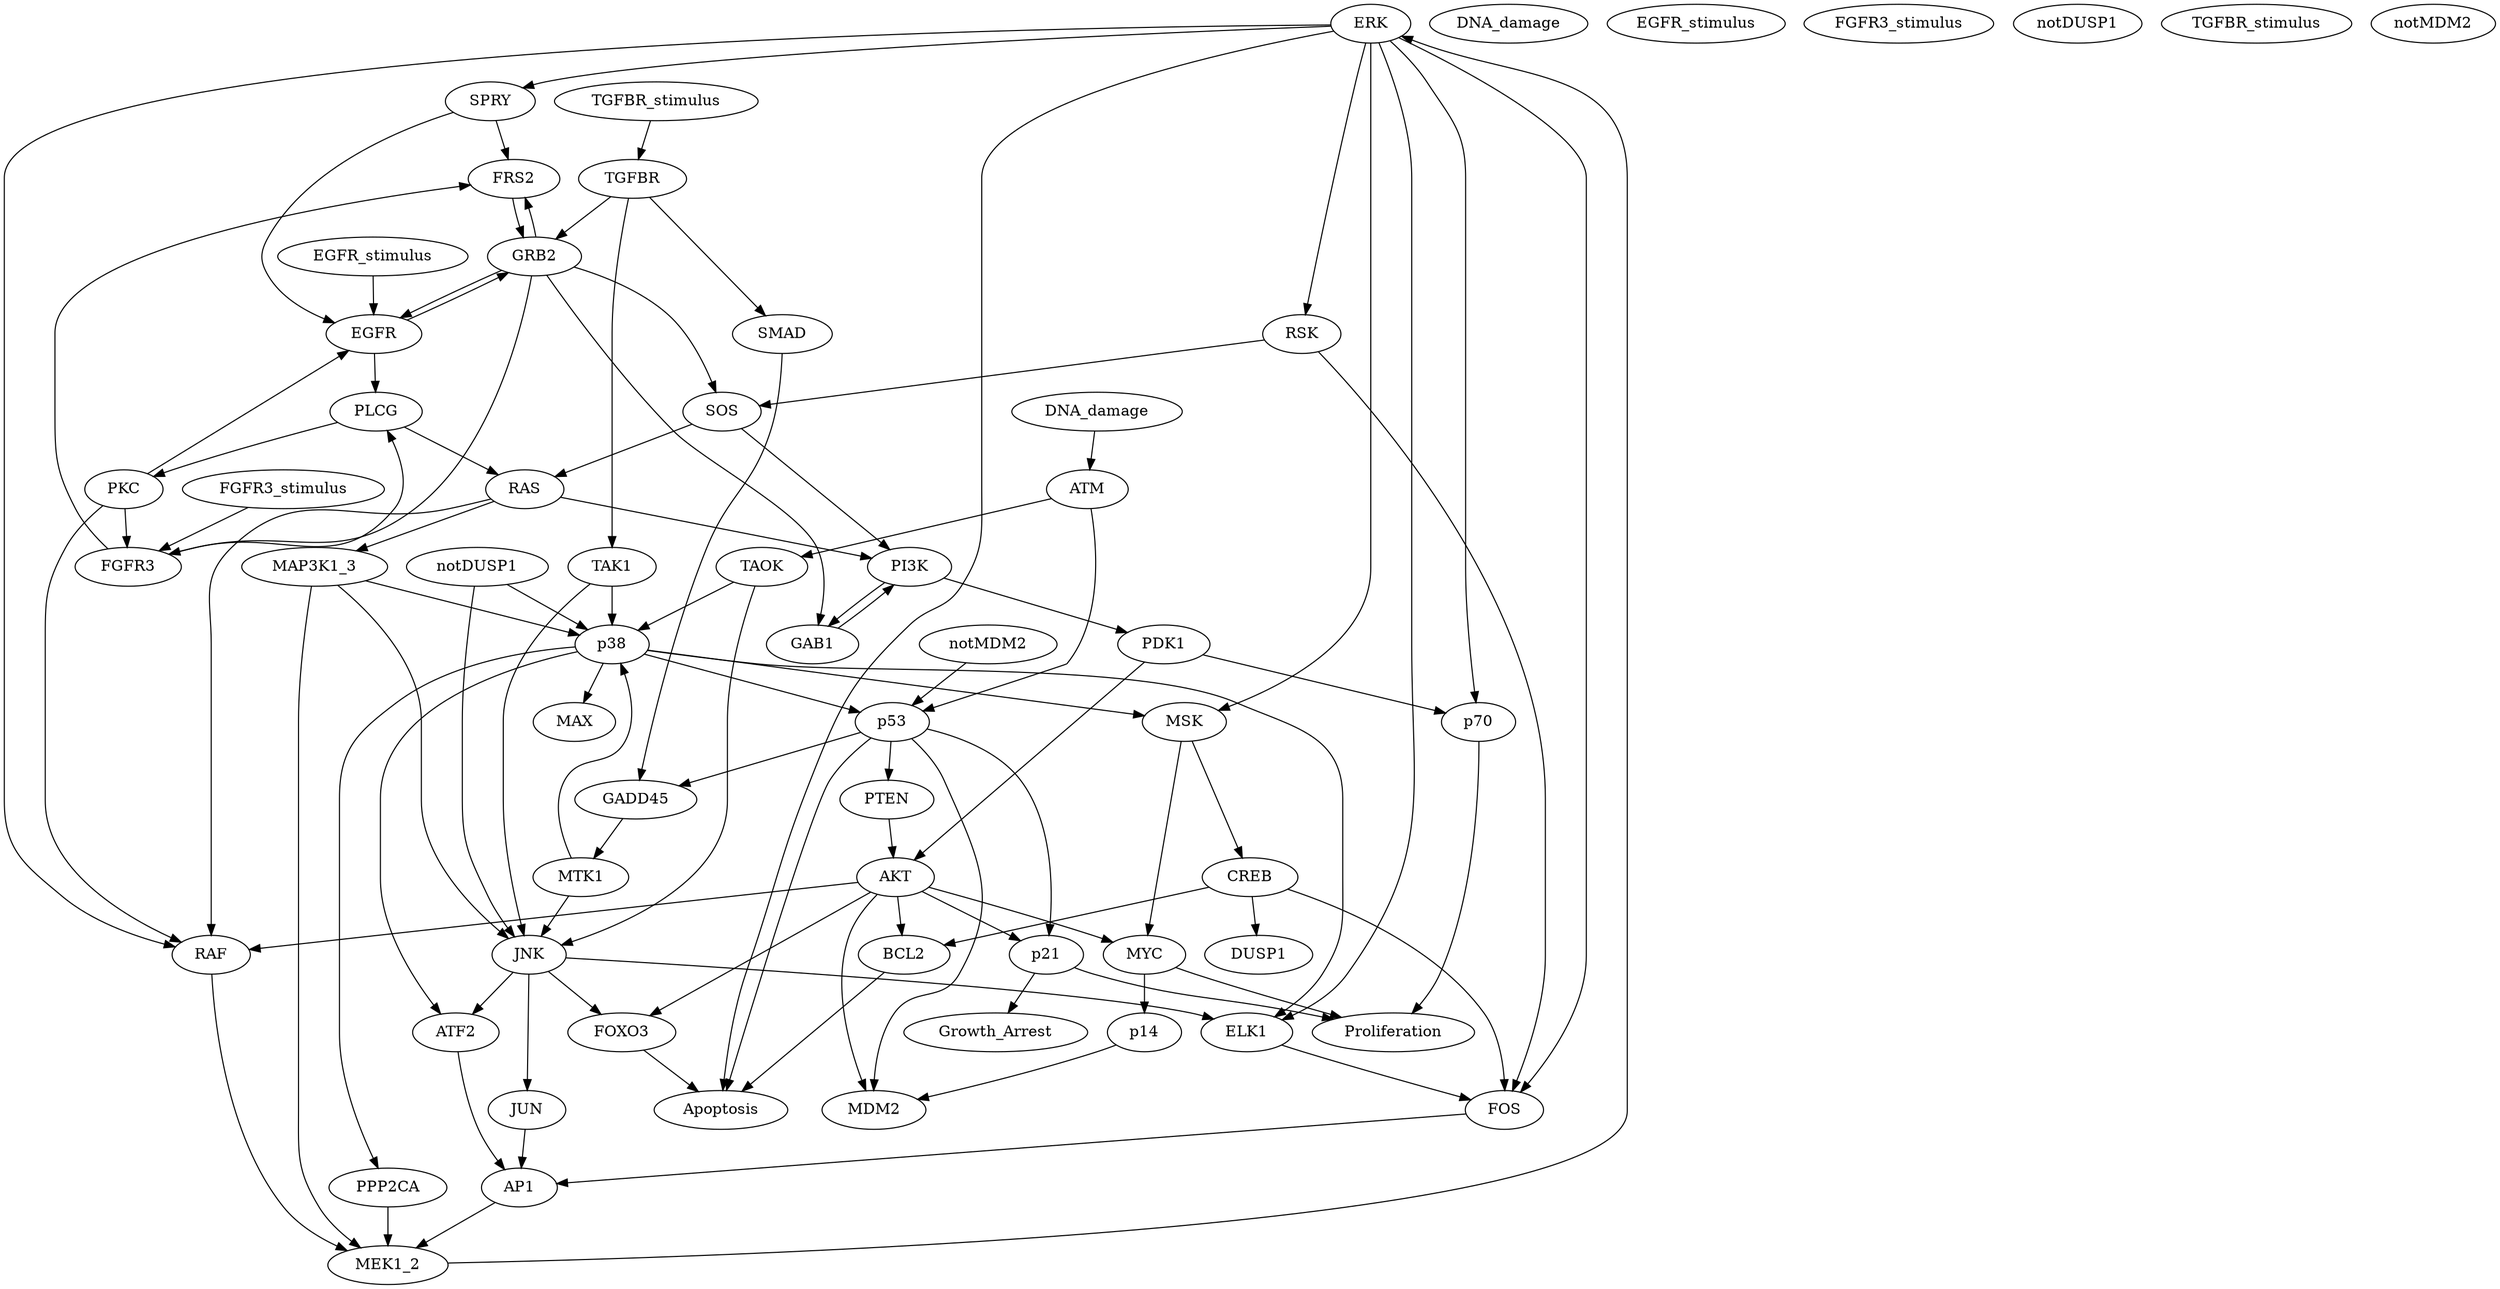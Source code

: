 strict digraph  {
" ERK " [equation="  ( MEK1_2 ) "];
" MYC " [equation="  ( MSK && (  (  ( AKT )  )  ) ) "];
" p53 " [equation="  ( p38 && (  (  ( notMDM2 )  )  ) )  || ( ATM && (  (  ( notMDM2 )  )  ) ) "];
" RSK " [equation="  ( ERK ) "];
" RAS " [equation="  ( SOS )  || ( PLCG ) "];
" SMAD " [equation="  ( TGFBR ) "];
" MEK1_2 " [equation="  (  (  ( RAF  ) && not ( AP1  )  ) && not ( PPP2CA  )  )  || (  (  ( MAP3K1_3  ) && not ( AP1  )  ) && not ( PPP2CA  )  ) "];
" MAX " [equation="  ( p38 ) "];
" PI3K " [equation="  ( GAB1 )  || ( RAS && (  (  ( SOS )  )  ) ) "];
" Growth_Arrest " [equation="  ( p21 ) "];
" MSK " [equation="  ( p38 )  || ( ERK ) "];
" Proliferation " [equation="  (  ( p70 && (  (  ( MYC )  )  )  ) && not ( p21  )  ) "];
" p21 " [equation="  (  ( p53  ) && not ( AKT  )  ) "];
" PDK1 " [equation="  ( PI3K ) "];
" SPRY " [equation="  ( ERK ) "];
" GADD45 " [equation="  ( p53 )  || ( SMAD ) "];
" DUSP1 " [equation="  ( CREB ) "];
" FRS2 " [equation="  (  (  ( FGFR3  ) && not ( SPRY  )  ) && not ( GRB2  )  ) "];
" ATF2 " [equation="  ( JNK )  || ( p38 ) "];
" p38 " [equation="  ( TAK1 && (  (  ( notDUSP1 )  )  ) )  || ( MAP3K1_3 && (  (  ( MTK1 )  )  ) )  || ( MTK1 && (  (  ( notDUSP1 )  )  ) )  || ( TAOK && (  (  ( MAP3K1_3 )  )  ) ) "];
" PKC " [equation="  ( PLCG ) "];
" p70 " [equation="  ( PDK1 && (  (  ( ERK )  )  ) ) "];
" GRB2 " [equation="  ( FRS2 )  || ( TGFBR )  || ( EGFR ) "];
" ELK1 " [equation="  ( p38 )  || ( JNK )  || ( ERK ) "];
" AP1 " [equation="  ( JUN && (  (  ( FOS || ATF2 )  )  ) ) "];
" MAP3K1_3 " [equation="  ( RAS ) "];
" GAB1 " [equation="  ( PI3K )  || ( GRB2 ) "];
" CREB " [equation="  ( MSK ) "];
" PTEN " [equation="  ( p53 ) "];
" BCL2 " [equation="  ( CREB && (  (  ( AKT )  )  ) ) "];
" ATM " [equation="  ( DNA_damage ) "];
" EGFR " [equation="  (  (  ( EGFR_stimulus  ) && not ( PKC  )  ) && not ( GRB2  )  )  || (  (  ( SPRY  ) && not ( PKC  )  ) && not ( GRB2  )  ) "];
" JUN " [equation="  ( JNK ) "];
" AKT " [equation="  (  ( PDK1  ) && not ( PTEN  )  ) "];
" Apoptosis " [equation="  (  (  ( FOXO3 && (  (  ( p53 )  )  )  ) && not ( BCL2  )  ) && not ( ERK  )  ) "];
" PPP2CA " [equation="  ( p38 ) "];
" TAOK " [equation="  ( ATM ) "];
" MDM2 " [equation="  (  ( AKT  ) && not ( p14  )  )  || (  ( p53  ) && not ( p14  )  ) "];
" JNK " [equation="  ( TAK1 && (  (  ( TAOK )  )  ) )  || ( MAP3K1_3 && (  (  ( notDUSP1 )  )  ) )  || ( MTK1 && (  (  ( notDUSP1 )  )  ) )  || ( TAOK && (  (  ( MTK1 )  )  ) ) "];
" FOXO3 " [equation="  (  ( JNK  ) && not ( AKT  )  ) "];
" TGFBR " [equation="  ( TGFBR_stimulus ) "];
" FGFR3 " [equation="  (  (  ( FGFR3_stimulus  ) && not ( GRB2  )  ) && not ( PKC  )  ) "];
" PLCG " [equation="  ( EGFR )  || ( FGFR3 ) "];
" TAK1 " [equation="  ( TGFBR ) "];
" p14 " [equation="  ( MYC ) "];
" FOS " [equation="  ( ERK && (  (  ( RSK )  && (  (  ( ELK1 || CREB )  )  )  )  ) ) "];
" MTK1 " [equation="  ( GADD45 ) "];
" SOS " [equation="  (  ( GRB2  ) && not ( RSK  )  ) "];
" RAF " [equation="  (  (  ( RAS  ) && not ( AKT  )  ) && not ( ERK  )  )  || (  (  ( PKC  ) && not ( AKT  )  ) && not ( ERK  )  ) "];
DNA_damage;
EGFR_stimulus;
FGFR3_stimulus;
notDUSP1;
TGFBR_stimulus;
notMDM2;
" notMDM2 ";
" notDUSP1 ";
" DNA_damage ";
" EGFR_stimulus ";
" TGFBR_stimulus ";
" FGFR3_stimulus ";
" ERK " -> " RSK ";
" ERK " -> " MSK ";
" ERK " -> " SPRY ";
" ERK " -> " p70 ";
" ERK " -> " ELK1 ";
" ERK " -> " Apoptosis ";
" ERK " -> " FOS ";
" ERK " -> " RAF ";
" MYC " -> " Proliferation ";
" MYC " -> " p14 ";
" p53 " -> " p21 ";
" p53 " -> " GADD45 ";
" p53 " -> " PTEN ";
" p53 " -> " Apoptosis ";
" p53 " -> " MDM2 ";
" RSK " -> " FOS ";
" RSK " -> " SOS ";
" RAS " -> " PI3K ";
" RAS " -> " MAP3K1_3 ";
" RAS " -> " RAF ";
" SMAD " -> " GADD45 ";
" MEK1_2 " -> " ERK ";
" PI3K " -> " PDK1 ";
" PI3K " -> " GAB1 ";
" MSK " -> " MYC ";
" MSK " -> " CREB ";
" p21 " -> " Growth_Arrest ";
" p21 " -> " Proliferation ";
" PDK1 " -> " p70 ";
" PDK1 " -> " AKT ";
" SPRY " -> " FRS2 ";
" SPRY " -> " EGFR ";
" GADD45 " -> " MTK1 ";
" FRS2 " -> " GRB2 ";
" ATF2 " -> " AP1 ";
" p38 " -> " p53 ";
" p38 " -> " MAX ";
" p38 " -> " MSK ";
" p38 " -> " ATF2 ";
" p38 " -> " ELK1 ";
" p38 " -> " PPP2CA ";
" PKC " -> " EGFR ";
" PKC " -> " FGFR3 ";
" PKC " -> " RAF ";
" p70 " -> " Proliferation ";
" GRB2 " -> " FRS2 ";
" GRB2 " -> " GAB1 ";
" GRB2 " -> " EGFR ";
" GRB2 " -> " FGFR3 ";
" GRB2 " -> " SOS ";
" ELK1 " -> " FOS ";
" AP1 " -> " MEK1_2 ";
" MAP3K1_3 " -> " MEK1_2 ";
" MAP3K1_3 " -> " p38 ";
" MAP3K1_3 " -> " JNK ";
" GAB1 " -> " PI3K ";
" CREB " -> " DUSP1 ";
" CREB " -> " BCL2 ";
" CREB " -> " FOS ";
" PTEN " -> " AKT ";
" BCL2 " -> " Apoptosis ";
" ATM " -> " p53 ";
" ATM " -> " TAOK ";
" EGFR " -> " GRB2 ";
" EGFR " -> " PLCG ";
" JUN " -> " AP1 ";
" AKT " -> " MYC ";
" AKT " -> " p21 ";
" AKT " -> " BCL2 ";
" AKT " -> " MDM2 ";
" AKT " -> " FOXO3 ";
" AKT " -> " RAF ";
" PPP2CA " -> " MEK1_2 ";
" TAOK " -> " p38 ";
" TAOK " -> " JNK ";
" JNK " -> " ATF2 ";
" JNK " -> " ELK1 ";
" JNK " -> " JUN ";
" JNK " -> " FOXO3 ";
" FOXO3 " -> " Apoptosis ";
" TGFBR " -> " SMAD ";
" TGFBR " -> " GRB2 ";
" TGFBR " -> " TAK1 ";
" FGFR3 " -> " FRS2 ";
" FGFR3 " -> " PLCG ";
" PLCG " -> " RAS ";
" PLCG " -> " PKC ";
" TAK1 " -> " p38 ";
" TAK1 " -> " JNK ";
" p14 " -> " MDM2 ";
" FOS " -> " AP1 ";
" MTK1 " -> " p38 ";
" MTK1 " -> " JNK ";
" SOS " -> " RAS ";
" SOS " -> " PI3K ";
" RAF " -> " MEK1_2 ";
" notMDM2 " -> " p53 ";
" notDUSP1 " -> " p38 ";
" notDUSP1 " -> " JNK ";
" DNA_damage " -> " ATM ";
" EGFR_stimulus " -> " EGFR ";
" TGFBR_stimulus " -> " TGFBR ";
" FGFR3_stimulus " -> " FGFR3 ";
}
